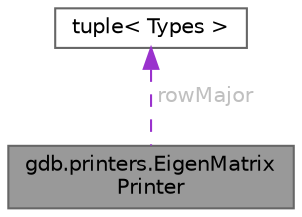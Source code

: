 digraph "gdb.printers.EigenMatrixPrinter"
{
 // LATEX_PDF_SIZE
  bgcolor="transparent";
  edge [fontname=Helvetica,fontsize=10,labelfontname=Helvetica,labelfontsize=10];
  node [fontname=Helvetica,fontsize=10,shape=box,height=0.2,width=0.4];
  Node1 [id="Node000001",label="gdb.printers.EigenMatrix\lPrinter",height=0.2,width=0.4,color="gray40", fillcolor="grey60", style="filled", fontcolor="black",tooltip=" "];
  Node2 -> Node1 [id="edge1_Node000001_Node000002",dir="back",color="darkorchid3",style="dashed",tooltip=" ",label=" rowMajor",fontcolor="grey" ];
  Node2 [id="Node000002",label="tuple\< Types \>",height=0.2,width=0.4,color="gray40", fillcolor="white", style="filled",URL="$classtuple.html",tooltip=" "];
}
